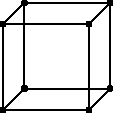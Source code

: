 size(0,2cm);

pair points[];
points.push((0,0));
path[] carcass;

void add(pair d) {
    int n = points.length;
    carcass = carcass ^^ shift(d) * carcass;
    for (int i = 0; i < n; ++i) {
        pair old_point = points[i];
        pair new_point = old_point + d;
        points.push(new_point);
        carcass = carcass ^^ old_point--new_point;
    }
}

add((1,0));
add((0,1));
add((0.25,0.25));

for (int i = 0; i < points.length; ++i) {
    dot(points[i]);
}
draw(carcass);


